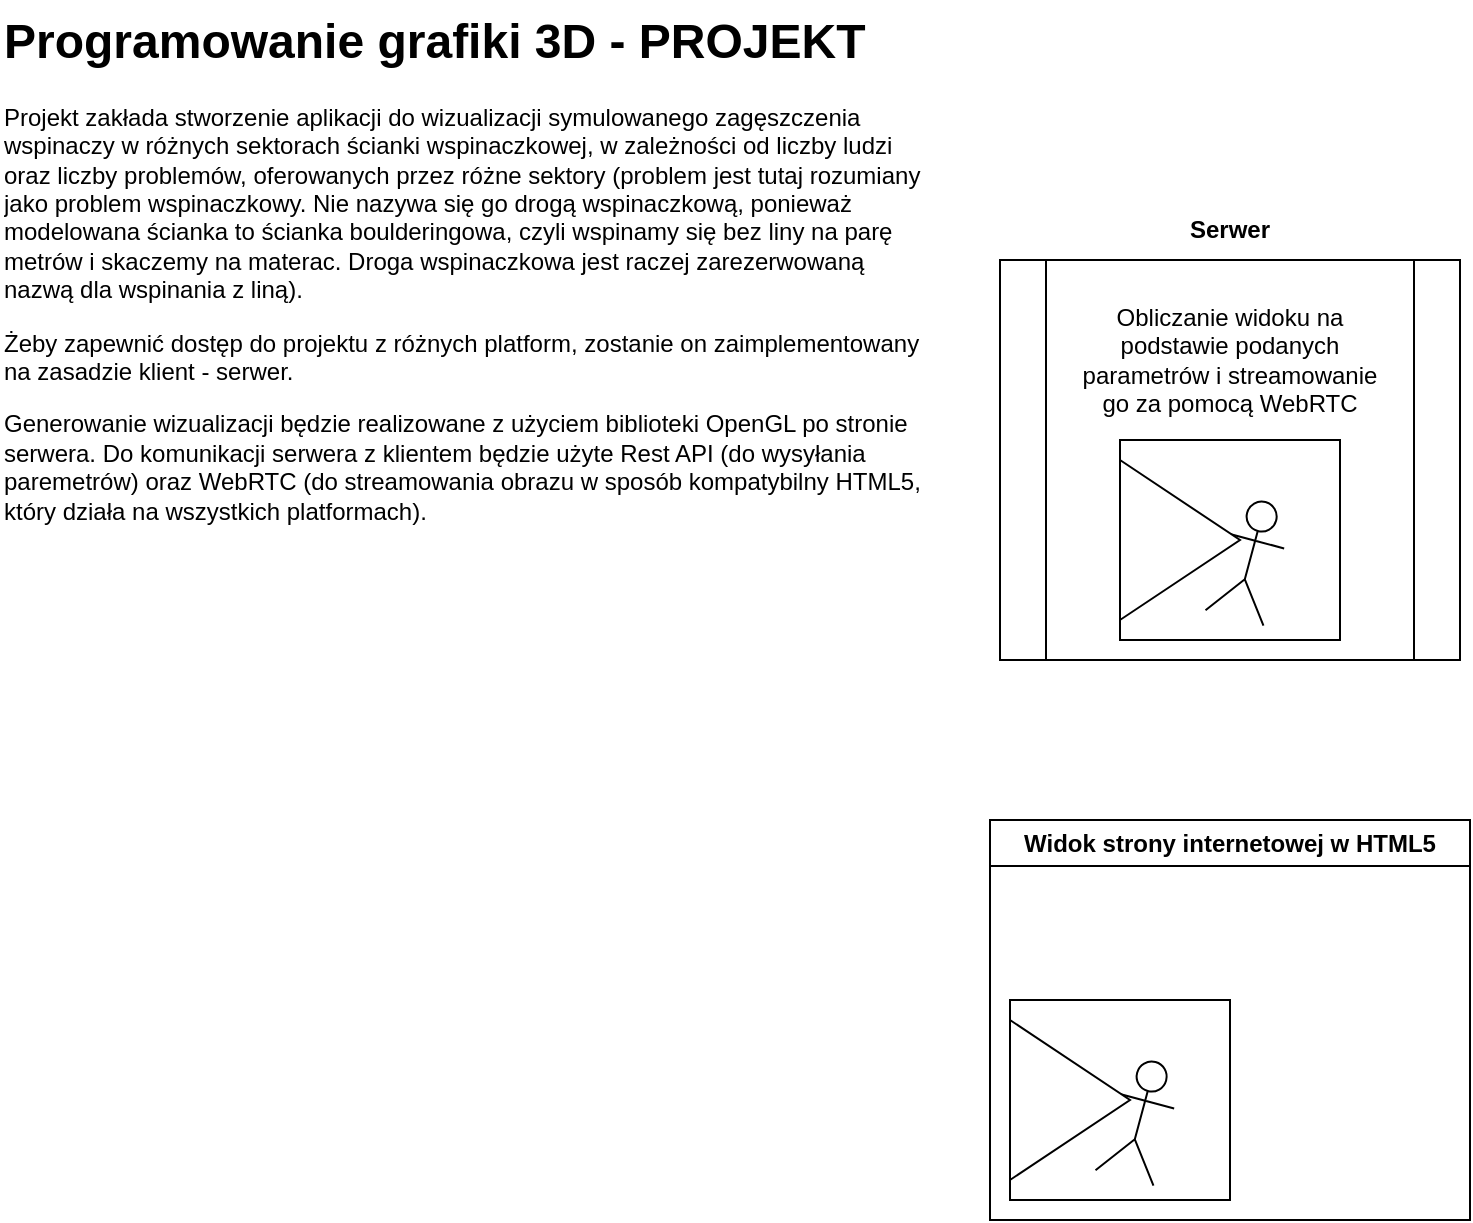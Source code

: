 <mxfile version="24.2.5" type="github">
  <diagram name="Page-1" id="RA9XImUkgKvnVcU5kpE4">
    <mxGraphModel dx="1050" dy="566" grid="1" gridSize="10" guides="1" tooltips="1" connect="1" arrows="1" fold="1" page="1" pageScale="1" pageWidth="850" pageHeight="1100" math="0" shadow="0">
      <root>
        <mxCell id="0" />
        <mxCell id="1" parent="0" />
        <mxCell id="o8FCd8KdvyYEdmHdJfJE-1" value="&lt;h1 style=&quot;margin-top: 0px;&quot;&gt;Programowanie grafiki 3D - PROJEKT&lt;/h1&gt;&lt;p&gt;Projekt zakłada stworzenie aplikacji do wizualizacji symulowanego zagęszczenia wspinaczy w różnych sektorach ścianki wspinaczkowej, w zależności od liczby ludzi oraz liczby problemów, oferowanych przez różne sektory (problem jest tutaj rozumiany jako problem wspinaczkowy. Nie nazywa się go drogą wspinaczkową, ponieważ modelowana ścianka to ścianka boulderingowa, czyli wspinamy się bez liny na parę metrów i skaczemy na materac. Droga wspinaczkowa jest raczej zarezerwowaną nazwą dla wspinania z liną).&lt;/p&gt;&lt;p&gt;Żeby zapewnić dostęp do projektu z różnych platform, zostanie on zaimplementowany na zasadzie klient - serwer.&lt;/p&gt;&lt;p&gt;Generowanie wizualizacji będzie realizowane z użyciem biblioteki OpenGL po stronie serwera. Do komunikacji serwera z klientem będzie użyte Rest API (do wysyłania paremetrów) oraz WebRTC (do streamowania obrazu w sposób kompatybilny HTML5, który działa na wszystkich platformach).&lt;/p&gt;" style="text;html=1;whiteSpace=wrap;overflow=hidden;rounded=0;" vertex="1" parent="1">
          <mxGeometry x="40" y="10" width="470" height="490" as="geometry" />
        </mxCell>
        <mxCell id="o8FCd8KdvyYEdmHdJfJE-2" value="" style="shape=process;whiteSpace=wrap;html=1;backgroundOutline=1;" vertex="1" parent="1">
          <mxGeometry x="540" y="140" width="230" height="200" as="geometry" />
        </mxCell>
        <mxCell id="o8FCd8KdvyYEdmHdJfJE-4" value="Widok strony internetowej w HTML5" style="swimlane;whiteSpace=wrap;html=1;" vertex="1" parent="1">
          <mxGeometry x="535" y="420" width="240" height="200" as="geometry" />
        </mxCell>
        <mxCell id="o8FCd8KdvyYEdmHdJfJE-10" value="Actor" style="shape=umlActor;verticalLabelPosition=bottom;verticalAlign=top;outlineConnect=0;rotation=15;strokeColor=default;fillColor=none;fontSize=9;textOpacity=0;" vertex="1" parent="o8FCd8KdvyYEdmHdJfJE-4">
          <mxGeometry x="60" y="120" width="30" height="60" as="geometry" />
        </mxCell>
        <mxCell id="o8FCd8KdvyYEdmHdJfJE-11" value="" style="triangle;whiteSpace=wrap;html=1;" vertex="1" parent="o8FCd8KdvyYEdmHdJfJE-4">
          <mxGeometry x="10" y="100" width="60" height="80" as="geometry" />
        </mxCell>
        <mxCell id="o8FCd8KdvyYEdmHdJfJE-12" value="" style="rounded=0;whiteSpace=wrap;html=1;fillColor=none;" vertex="1" parent="o8FCd8KdvyYEdmHdJfJE-4">
          <mxGeometry x="10" y="90" width="110" height="100" as="geometry" />
        </mxCell>
        <mxCell id="o8FCd8KdvyYEdmHdJfJE-5" value="Actor" style="shape=umlActor;verticalLabelPosition=bottom;verticalAlign=top;outlineConnect=0;rotation=15;strokeColor=default;fillColor=none;fontSize=9;textOpacity=0;" vertex="1" parent="1">
          <mxGeometry x="650" y="260" width="30" height="60" as="geometry" />
        </mxCell>
        <mxCell id="o8FCd8KdvyYEdmHdJfJE-6" value="" style="triangle;whiteSpace=wrap;html=1;" vertex="1" parent="1">
          <mxGeometry x="600" y="240" width="60" height="80" as="geometry" />
        </mxCell>
        <mxCell id="o8FCd8KdvyYEdmHdJfJE-7" value="" style="rounded=0;whiteSpace=wrap;html=1;fillColor=none;" vertex="1" parent="1">
          <mxGeometry x="600" y="230" width="110" height="100" as="geometry" />
        </mxCell>
        <mxCell id="o8FCd8KdvyYEdmHdJfJE-13" value="Serwer" style="text;html=1;align=center;verticalAlign=middle;whiteSpace=wrap;rounded=0;fontStyle=1" vertex="1" parent="1">
          <mxGeometry x="595" y="110" width="120" height="30" as="geometry" />
        </mxCell>
        <mxCell id="o8FCd8KdvyYEdmHdJfJE-14" value="Obliczanie widoku na podstawie podanych parametrów i streamowanie go za pomocą WebRTC" style="text;html=1;align=center;verticalAlign=middle;whiteSpace=wrap;rounded=0;" vertex="1" parent="1">
          <mxGeometry x="575" y="150" width="160" height="80" as="geometry" />
        </mxCell>
      </root>
    </mxGraphModel>
  </diagram>
</mxfile>
